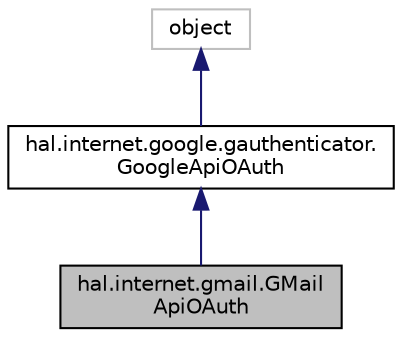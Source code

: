 digraph "hal.internet.gmail.GMailApiOAuth"
{
  edge [fontname="Helvetica",fontsize="10",labelfontname="Helvetica",labelfontsize="10"];
  node [fontname="Helvetica",fontsize="10",shape=record];
  Node1 [label="hal.internet.gmail.GMail\lApiOAuth",height=0.2,width=0.4,color="black", fillcolor="grey75", style="filled", fontcolor="black"];
  Node2 -> Node1 [dir="back",color="midnightblue",fontsize="10",style="solid",fontname="Helvetica"];
  Node2 [label="hal.internet.google.gauthenticator.\lGoogleApiOAuth",height=0.2,width=0.4,color="black", fillcolor="white", style="filled",URL="$classhal_1_1internet_1_1google_1_1gauthenticator_1_1_google_api_o_auth.html"];
  Node3 -> Node2 [dir="back",color="midnightblue",fontsize="10",style="solid",fontname="Helvetica"];
  Node3 [label="object",height=0.2,width=0.4,color="grey75", fillcolor="white", style="filled"];
}
